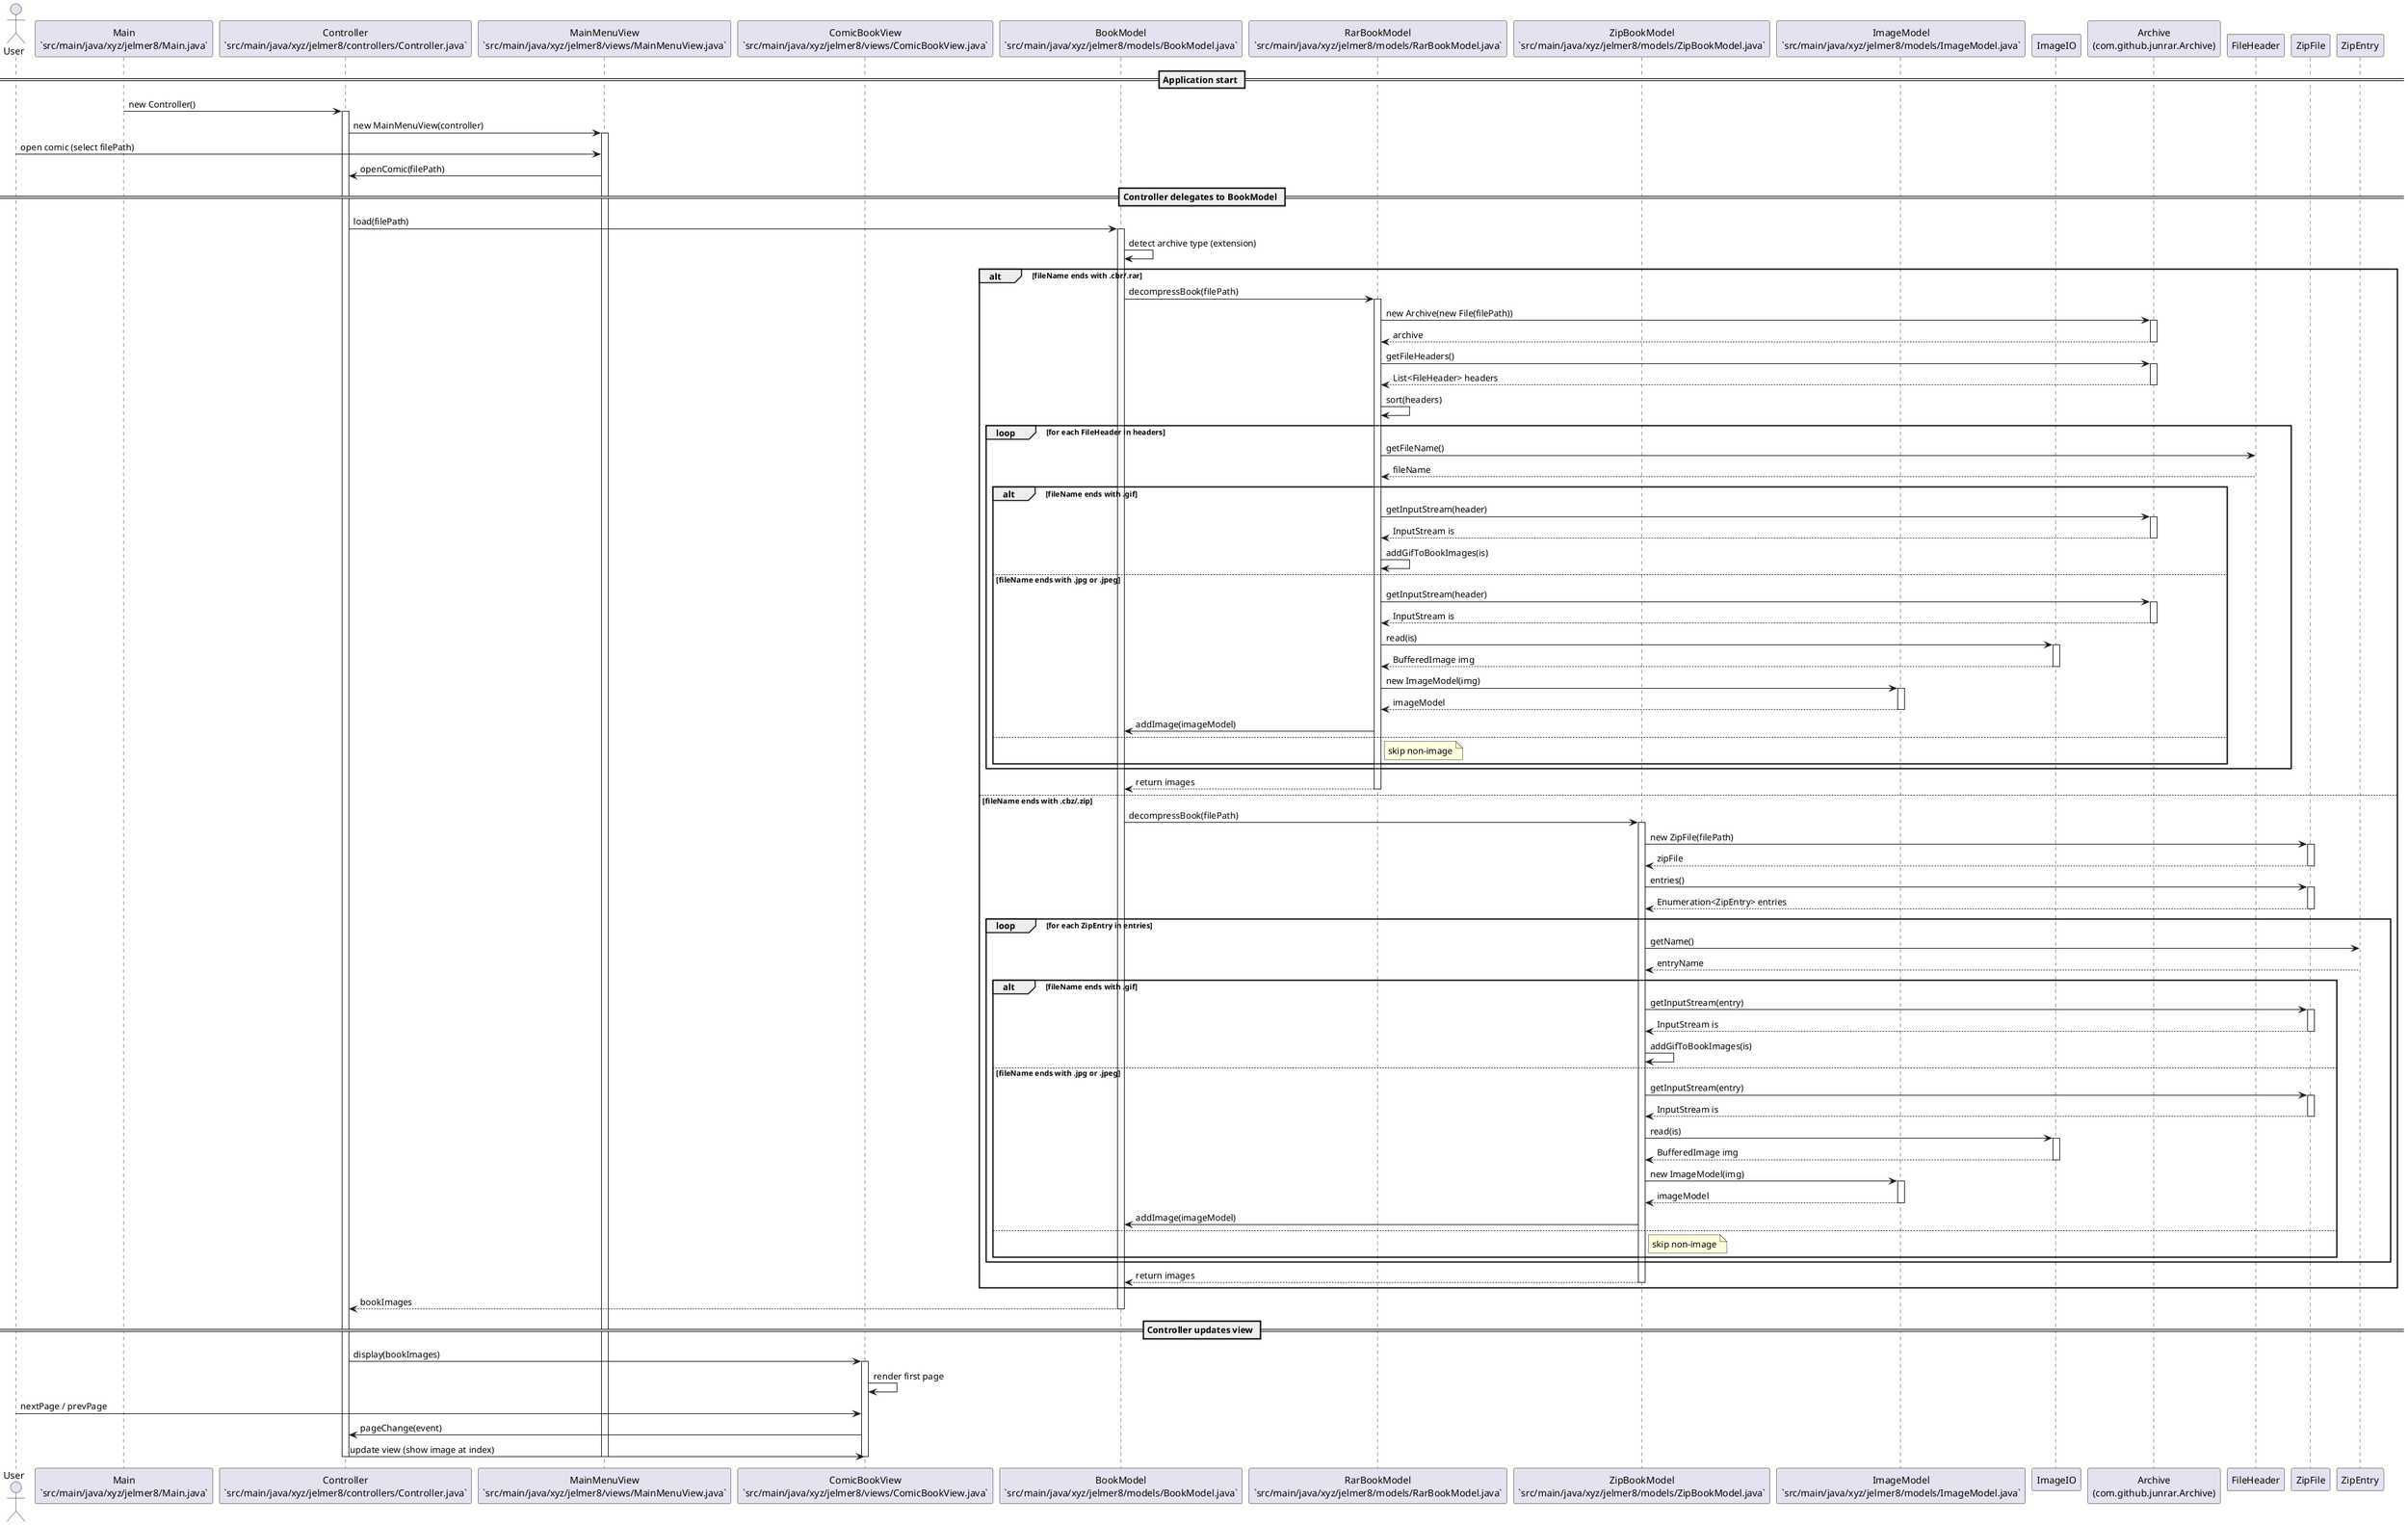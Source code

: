 @startuml
actor User
participant "Main\n`src/main/java/xyz/jelmer8/Main.java`" as Main
participant "Controller\n`src/main/java/xyz/jelmer8/controllers/Controller.java`" as Controller
participant "MainMenuView\n`src/main/java/xyz/jelmer8/views/MainMenuView.java`" as MainMenuView
participant "ComicBookView\n`src/main/java/xyz/jelmer8/views/ComicBookView.java`" as ComicBookView
participant "BookModel\n`src/main/java/xyz/jelmer8/models/BookModel.java`" as BookModel
participant "RarBookModel\n`src/main/java/xyz/jelmer8/models/RarBookModel.java`" as RarBookModel
participant "ZipBookModel\n`src/main/java/xyz/jelmer8/models/ZipBookModel.java`" as ZipBookModel
participant "ImageModel\n`src/main/java/xyz/jelmer8/models/ImageModel.java`" as ImageModel
participant "ImageIO" as ImageIO
participant "Archive\n(com.github.junrar.Archive)" as Archive
participant "FileHeader" as FileHeader
participant "ZipFile" as ZipFile
participant "ZipEntry" as ZipEntry

== Application start ==
Main -> Controller : new Controller()
activate Controller
Controller -> MainMenuView : new MainMenuView(controller)
activate MainMenuView

User -> MainMenuView : open comic (select filePath)
MainMenuView -> Controller : openComic(filePath)

== Controller delegates to BookModel ==
Controller -> BookModel : load(filePath)
activate BookModel

BookModel -> BookModel : detect archive type (extension)
alt fileName ends with .cbr/.rar
    BookModel -> RarBookModel : decompressBook(filePath)
    activate RarBookModel

    RarBookModel -> Archive : new Archive(new File(filePath))
    activate Archive
    Archive --> RarBookModel : archive
    deactivate Archive

    RarBookModel -> Archive : getFileHeaders()
    activate Archive
    Archive --> RarBookModel : List<FileHeader> headers
    deactivate Archive

    RarBookModel -> RarBookModel : sort(headers)
    loop for each FileHeader in headers
        RarBookModel -> FileHeader : getFileName()
        FileHeader --> RarBookModel : fileName

        alt fileName ends with .gif
            RarBookModel -> Archive : getInputStream(header)
            activate Archive
            Archive --> RarBookModel : InputStream is
            deactivate Archive

            RarBookModel -> RarBookModel : addGifToBookImages(is)
        else fileName ends with .jpg or .jpeg
            RarBookModel -> Archive : getInputStream(header)
            activate Archive
            Archive --> RarBookModel : InputStream is
            deactivate Archive

            RarBookModel -> ImageIO : read(is)
            activate ImageIO
            ImageIO --> RarBookModel : BufferedImage img
            deactivate ImageIO

            RarBookModel -> ImageModel : new ImageModel(img)
            activate ImageModel
            ImageModel --> RarBookModel : imageModel
            deactivate ImageModel

            RarBookModel -> BookModel : addImage(imageModel)
        else
            note right of RarBookModel : skip non-image
        end
    end
    RarBookModel --> BookModel : return images
    deactivate RarBookModel

else fileName ends with .cbz/.zip
    BookModel -> ZipBookModel : decompressBook(filePath)
    activate ZipBookModel

    ZipBookModel -> ZipFile : new ZipFile(filePath)
    activate ZipFile
    ZipFile --> ZipBookModel : zipFile
    deactivate ZipFile

    ZipBookModel -> ZipFile : entries()
    activate ZipFile
    ZipFile --> ZipBookModel : Enumeration<ZipEntry> entries
    deactivate ZipFile

    loop for each ZipEntry in entries
        ZipBookModel -> ZipEntry : getName()
        ZipEntry --> ZipBookModel : entryName

        alt fileName ends with .gif
            ZipBookModel -> ZipFile : getInputStream(entry)
            activate ZipFile
            ZipFile --> ZipBookModel : InputStream is
            deactivate ZipFile

            ZipBookModel -> ZipBookModel : addGifToBookImages(is)
        else fileName ends with .jpg or .jpeg
            ZipBookModel -> ZipFile : getInputStream(entry)
            activate ZipFile
            ZipFile --> ZipBookModel : InputStream is
            deactivate ZipFile

            ZipBookModel -> ImageIO : read(is)
            activate ImageIO
            ImageIO --> ZipBookModel : BufferedImage img
            deactivate ImageIO

            ZipBookModel -> ImageModel : new ImageModel(img)
            activate ImageModel
            ImageModel --> ZipBookModel : imageModel
            deactivate ImageModel

            ZipBookModel -> BookModel : addImage(imageModel)
        else
            note right of ZipBookModel : skip non-image
        end
    end
    ZipBookModel --> BookModel : return images
    deactivate ZipBookModel
end

BookModel --> Controller : bookImages
deactivate BookModel

== Controller updates view ==
Controller -> ComicBookView : display(bookImages)
activate ComicBookView
ComicBookView -> ComicBookView : render first page

User -> ComicBookView : nextPage / prevPage
ComicBookView -> Controller : pageChange(event)
Controller -> ComicBookView : update view (show image at index)

deactivate ComicBookView
deactivate MainMenuView
deactivate Controller
@enduml
